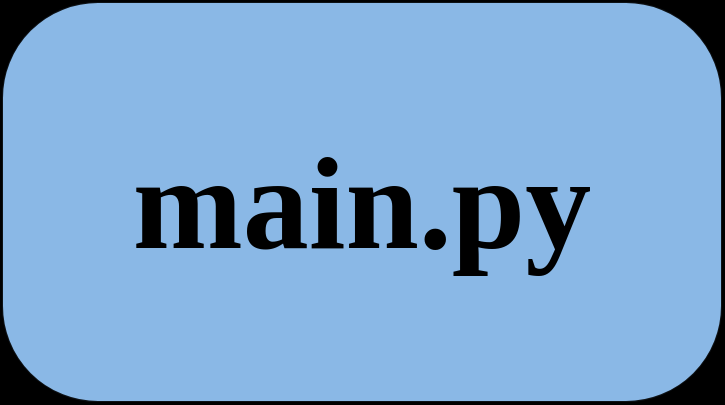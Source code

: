 <mxfile version="14.2.6" type="github">
  <diagram id="Axaw1c1yG8BHVxGf_41Q" name="System overview">
    <mxGraphModel dx="3389" dy="1780" grid="1" gridSize="10" guides="1" tooltips="1" connect="1" arrows="1" fold="1" page="1" pageScale="1" pageWidth="2336" pageHeight="1654" background="#000000" math="0" shadow="0">
      <root>
        <mxCell id="0" />
        <mxCell id="1" parent="0" />
        <object label="&lt;b style=&quot;font-size: 66px;&quot;&gt;%Module%&lt;br style=&quot;font-size: 66px;&quot;&gt;&lt;/b&gt;" Module="main.py" Input_1="" Input_2="" Output_1="" Output_2="" placeholders="1" Comments="" id="fk-Ki8HbiVKFgRnxKCto-11">
          <mxCell style="rounded=1;whiteSpace=wrap;html=1;fontSize=66;fontFamily=Verdana;fillColor=#99CCFF;glass=0;shadow=0;sketch=0;strokeWidth=1;arcSize=24;opacity=90;" vertex="1" parent="1">
            <mxGeometry x="880" y="680" width="360" height="200" as="geometry" />
          </mxCell>
        </object>
      </root>
    </mxGraphModel>
  </diagram>
</mxfile>
